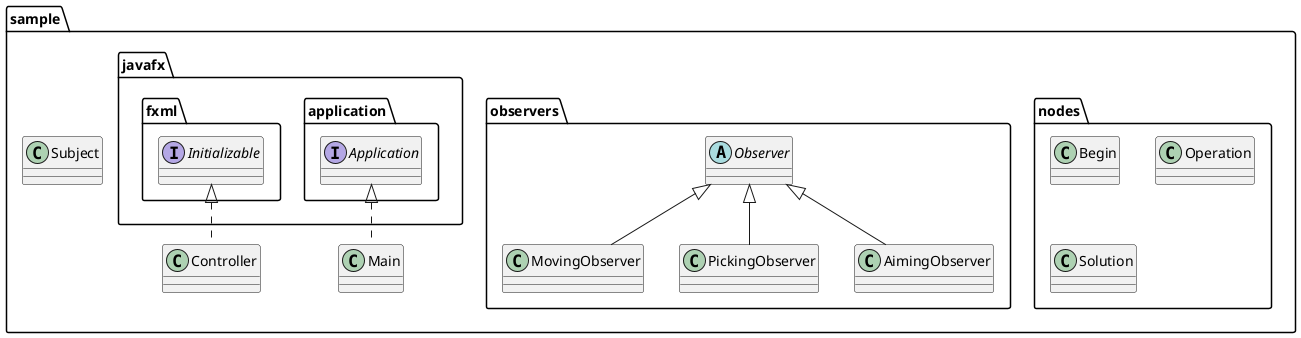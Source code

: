 @startuml

package sample <<Folder>>{
package nodes <<Folder>>{
class Begin
class Operation
class Solution
}
package observers <<Folder>>{
class MovingObserver extends Observer
class PickingObserver extends Observer
class AimingObserver extends Observer
abstract class Observer
}
class Controller implements javafx.fxml.Initializable
class Main implements javafx.application.Application
class Subject
}

@enduml